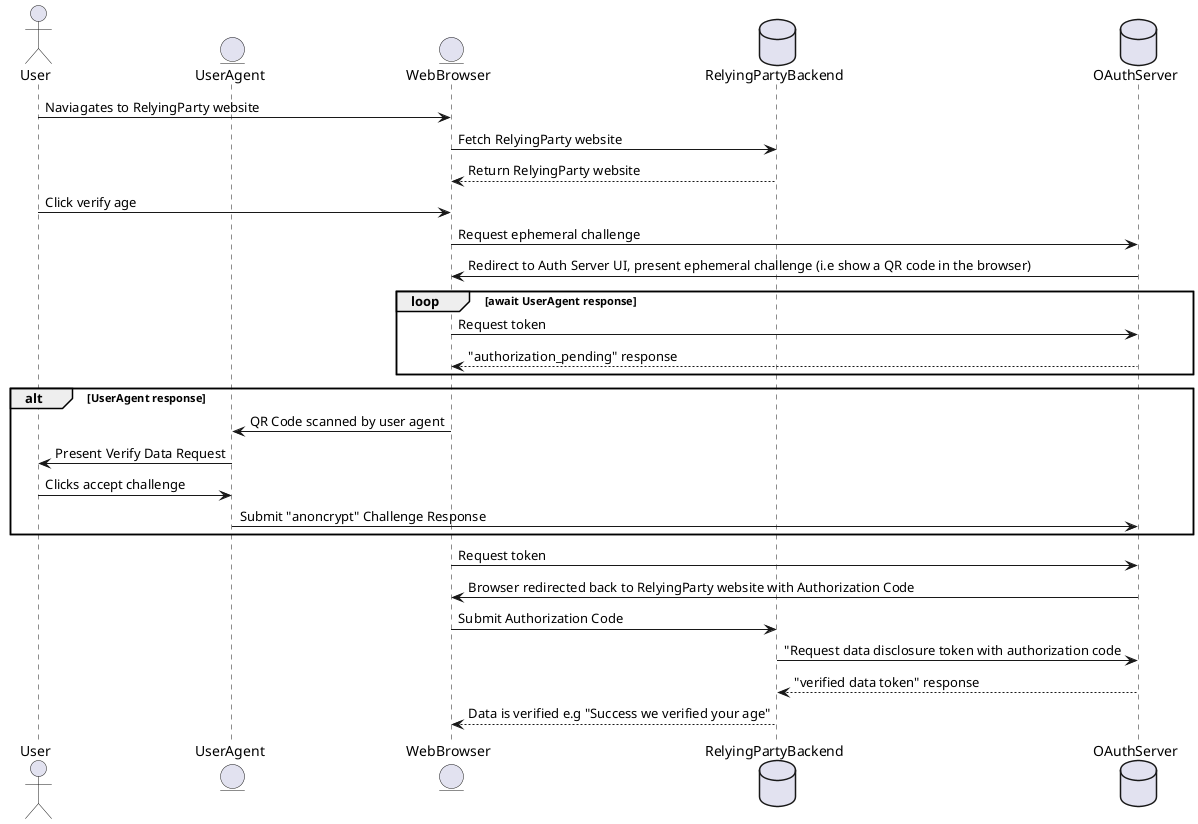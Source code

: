 @startuml "redirect-challenge-flow"
actor User
entity UserAgent
entity WebBrowser
database RelyingPartyBackend
database OAuthServer

User -> WebBrowser: Naviagates to RelyingParty website
WebBrowser -> RelyingPartyBackend: Fetch RelyingParty website
RelyingPartyBackend --> WebBrowser: Return RelyingParty website
User -> WebBrowser: Click verify age

WebBrowser -> OAuthServer: Request ephemeral challenge
OAuthServer -> WebBrowser: Redirect to Auth Server UI, present ephemeral challenge (i.e show a QR code in the browser)

loop await UserAgent response
    WebBrowser -> OAuthServer: Request token
    OAuthServer --> WebBrowser: "authorization_pending" response
end

alt UserAgent response
    WebBrowser -> UserAgent: QR Code scanned by user agent 
    UserAgent -> User  : Present Verify Data Request
    User -> UserAgent : Clicks accept challenge
    UserAgent -> OAuthServer : Submit "anoncrypt" Challenge Response
end

WebBrowser -> OAuthServer: Request token
OAuthServer -> WebBrowser: Browser redirected back to RelyingParty website with Authorization Code
WebBrowser -> RelyingPartyBackend: Submit Authorization Code

RelyingPartyBackend -> OAuthServer: "Request data disclosure token with authorization code
OAuthServer --> RelyingPartyBackend: "verified data token" response

RelyingPartyBackend --> WebBrowser: Data is verified e.g "Success we verified your age"
@enduml